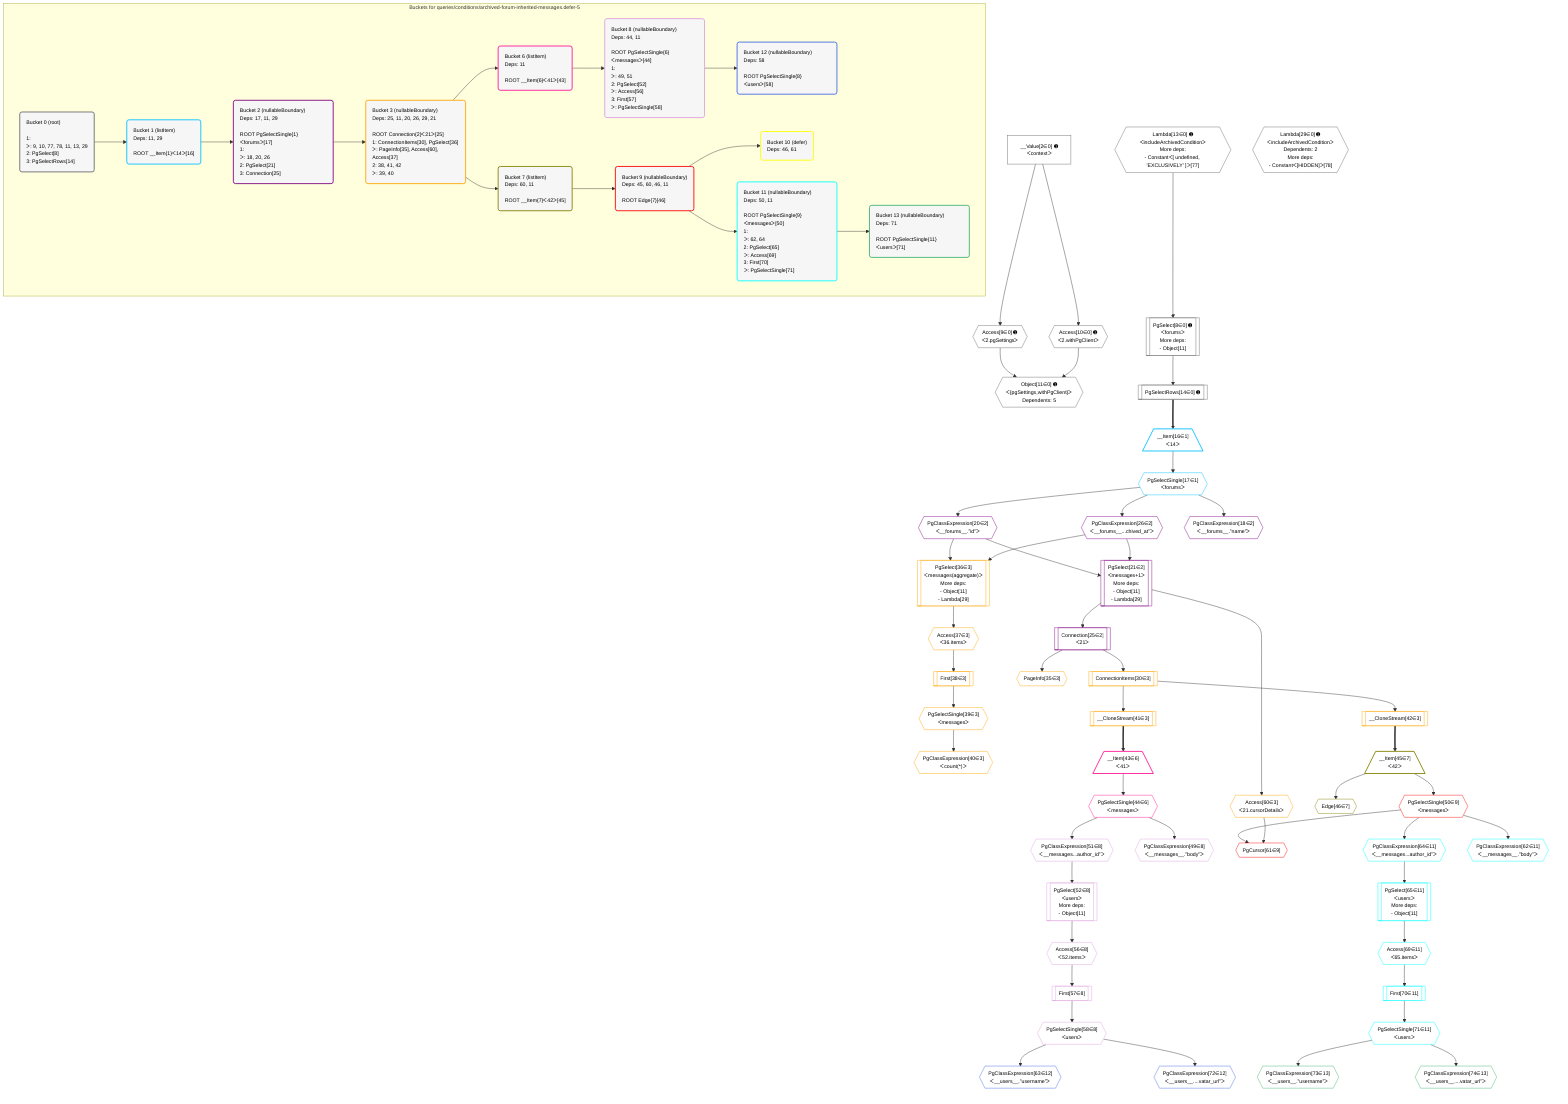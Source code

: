 %%{init: {'themeVariables': { 'fontSize': '12px'}}}%%
graph TD
    classDef path fill:#eee,stroke:#000,color:#000
    classDef plan fill:#fff,stroke-width:1px,color:#000
    classDef itemplan fill:#fff,stroke-width:2px,color:#000
    classDef unbatchedplan fill:#dff,stroke-width:1px,color:#000
    classDef sideeffectplan fill:#fcc,stroke-width:2px,color:#000
    classDef bucket fill:#f6f6f6,color:#000,stroke-width:2px,text-align:left

    subgraph "Buckets for queries/conditions/archived-forum-inherited-messages.defer-5"
    Bucket0("Bucket 0 (root)<br /><br />1: <br />ᐳ: 9, 10, 77, 78, 11, 13, 29<br />2: PgSelect[8]<br />3: PgSelectRows[14]"):::bucket
    Bucket1("Bucket 1 (listItem)<br />Deps: 11, 29<br /><br />ROOT __Item{1}ᐸ14ᐳ[16]"):::bucket
    Bucket2("Bucket 2 (nullableBoundary)<br />Deps: 17, 11, 29<br /><br />ROOT PgSelectSingle{1}ᐸforumsᐳ[17]<br />1: <br />ᐳ: 18, 20, 26<br />2: PgSelect[21]<br />3: Connection[25]"):::bucket
    Bucket3("Bucket 3 (nullableBoundary)<br />Deps: 25, 11, 20, 26, 29, 21<br /><br />ROOT Connection{2}ᐸ21ᐳ[25]<br />1: ConnectionItems[30], PgSelect[36]<br />ᐳ: PageInfo[35], Access[60], Access[37]<br />2: 38, 41, 42<br />ᐳ: 39, 40"):::bucket
    Bucket6("Bucket 6 (listItem)<br />Deps: 11<br /><br />ROOT __Item{6}ᐸ41ᐳ[43]"):::bucket
    Bucket7("Bucket 7 (listItem)<br />Deps: 60, 11<br /><br />ROOT __Item{7}ᐸ42ᐳ[45]"):::bucket
    Bucket8("Bucket 8 (nullableBoundary)<br />Deps: 44, 11<br /><br />ROOT PgSelectSingle{6}ᐸmessagesᐳ[44]<br />1: <br />ᐳ: 49, 51<br />2: PgSelect[52]<br />ᐳ: Access[56]<br />3: First[57]<br />ᐳ: PgSelectSingle[58]"):::bucket
    Bucket9("Bucket 9 (nullableBoundary)<br />Deps: 45, 60, 46, 11<br /><br />ROOT Edge{7}[46]"):::bucket
    Bucket10("Bucket 10 (defer)<br />Deps: 46, 61"):::bucket
    Bucket11("Bucket 11 (nullableBoundary)<br />Deps: 50, 11<br /><br />ROOT PgSelectSingle{9}ᐸmessagesᐳ[50]<br />1: <br />ᐳ: 62, 64<br />2: PgSelect[65]<br />ᐳ: Access[69]<br />3: First[70]<br />ᐳ: PgSelectSingle[71]"):::bucket
    Bucket12("Bucket 12 (nullableBoundary)<br />Deps: 58<br /><br />ROOT PgSelectSingle{8}ᐸusersᐳ[58]"):::bucket
    Bucket13("Bucket 13 (nullableBoundary)<br />Deps: 71<br /><br />ROOT PgSelectSingle{11}ᐸusersᐳ[71]"):::bucket
    end
    Bucket0 --> Bucket1
    Bucket1 --> Bucket2
    Bucket2 --> Bucket3
    Bucket3 --> Bucket6 & Bucket7
    Bucket6 --> Bucket8
    Bucket7 --> Bucket9
    Bucket8 --> Bucket12
    Bucket9 --> Bucket10 & Bucket11
    Bucket11 --> Bucket13

    %% plan dependencies
    PgSelect8[["PgSelect[8∈0] ➊<br />ᐸforumsᐳ<br />More deps:<br />- Object[11]"]]:::plan
    Lambda13{{"Lambda[13∈0] ➊<br />ᐸincludeArchivedConditionᐳ<br />More deps:<br />- Constantᐸ[ undefined, 'EXCLUSIVELY' ]ᐳ[77]"}}:::plan
    Lambda13 --> PgSelect8
    Object11{{"Object[11∈0] ➊<br />ᐸ{pgSettings,withPgClient}ᐳ<br />Dependents: 5"}}:::plan
    Access9{{"Access[9∈0] ➊<br />ᐸ2.pgSettingsᐳ"}}:::plan
    Access10{{"Access[10∈0] ➊<br />ᐸ2.withPgClientᐳ"}}:::plan
    Access9 & Access10 --> Object11
    __Value2["__Value[2∈0] ➊<br />ᐸcontextᐳ"]:::plan
    __Value2 --> Access9
    __Value2 --> Access10
    PgSelectRows14[["PgSelectRows[14∈0] ➊"]]:::plan
    PgSelect8 --> PgSelectRows14
    Lambda29{{"Lambda[29∈0] ➊<br />ᐸincludeArchivedConditionᐳ<br />Dependents: 2<br />More deps:<br />- Constantᐸ[HIDDEN]ᐳ[78]"}}:::plan
    __Item16[/"__Item[16∈1]<br />ᐸ14ᐳ"\]:::itemplan
    PgSelectRows14 ==> __Item16
    PgSelectSingle17{{"PgSelectSingle[17∈1]<br />ᐸforumsᐳ"}}:::plan
    __Item16 --> PgSelectSingle17
    PgSelect21[["PgSelect[21∈2]<br />ᐸmessages+1ᐳ<br />More deps:<br />- Object[11]<br />- Lambda[29]"]]:::plan
    PgClassExpression20{{"PgClassExpression[20∈2]<br />ᐸ__forums__.”id”ᐳ"}}:::plan
    PgClassExpression26{{"PgClassExpression[26∈2]<br />ᐸ__forums__...chived_at”ᐳ"}}:::plan
    PgClassExpression20 & PgClassExpression26 --> PgSelect21
    PgClassExpression18{{"PgClassExpression[18∈2]<br />ᐸ__forums__.”name”ᐳ"}}:::plan
    PgSelectSingle17 --> PgClassExpression18
    PgSelectSingle17 --> PgClassExpression20
    Connection25[["Connection[25∈2]<br />ᐸ21ᐳ"]]:::plan
    PgSelect21 --> Connection25
    PgSelectSingle17 --> PgClassExpression26
    PgSelect36[["PgSelect[36∈3]<br />ᐸmessages(aggregate)ᐳ<br />More deps:<br />- Object[11]<br />- Lambda[29]"]]:::plan
    PgClassExpression20 & PgClassExpression26 --> PgSelect36
    ConnectionItems30[["ConnectionItems[30∈3]"]]:::plan
    Connection25 --> ConnectionItems30
    PageInfo35{{"PageInfo[35∈3]"}}:::plan
    Connection25 --> PageInfo35
    Access37{{"Access[37∈3]<br />ᐸ36.itemsᐳ"}}:::plan
    PgSelect36 --> Access37
    First38[["First[38∈3]"]]:::plan
    Access37 --> First38
    PgSelectSingle39{{"PgSelectSingle[39∈3]<br />ᐸmessagesᐳ"}}:::plan
    First38 --> PgSelectSingle39
    PgClassExpression40{{"PgClassExpression[40∈3]<br />ᐸcount(*)ᐳ"}}:::plan
    PgSelectSingle39 --> PgClassExpression40
    __CloneStream41[["__CloneStream[41∈3]"]]:::plan
    ConnectionItems30 --> __CloneStream41
    __CloneStream42[["__CloneStream[42∈3]"]]:::plan
    ConnectionItems30 --> __CloneStream42
    Access60{{"Access[60∈3]<br />ᐸ21.cursorDetailsᐳ"}}:::plan
    PgSelect21 --> Access60
    __Item43[/"__Item[43∈6]<br />ᐸ41ᐳ"\]:::itemplan
    __CloneStream41 ==> __Item43
    PgSelectSingle44{{"PgSelectSingle[44∈6]<br />ᐸmessagesᐳ"}}:::plan
    __Item43 --> PgSelectSingle44
    __Item45[/"__Item[45∈7]<br />ᐸ42ᐳ"\]:::itemplan
    __CloneStream42 ==> __Item45
    Edge46{{"Edge[46∈7]"}}:::plan
    __Item45 --> Edge46
    PgSelect52[["PgSelect[52∈8]<br />ᐸusersᐳ<br />More deps:<br />- Object[11]"]]:::plan
    PgClassExpression51{{"PgClassExpression[51∈8]<br />ᐸ__messages...author_id”ᐳ"}}:::plan
    PgClassExpression51 --> PgSelect52
    PgClassExpression49{{"PgClassExpression[49∈8]<br />ᐸ__messages__.”body”ᐳ"}}:::plan
    PgSelectSingle44 --> PgClassExpression49
    PgSelectSingle44 --> PgClassExpression51
    Access56{{"Access[56∈8]<br />ᐸ52.itemsᐳ"}}:::plan
    PgSelect52 --> Access56
    First57[["First[57∈8]"]]:::plan
    Access56 --> First57
    PgSelectSingle58{{"PgSelectSingle[58∈8]<br />ᐸusersᐳ"}}:::plan
    First57 --> PgSelectSingle58
    PgCursor61{{"PgCursor[61∈9]"}}:::plan
    PgSelectSingle50{{"PgSelectSingle[50∈9]<br />ᐸmessagesᐳ"}}:::plan
    PgSelectSingle50 & Access60 --> PgCursor61
    __Item45 --> PgSelectSingle50
    PgSelect65[["PgSelect[65∈11]<br />ᐸusersᐳ<br />More deps:<br />- Object[11]"]]:::plan
    PgClassExpression64{{"PgClassExpression[64∈11]<br />ᐸ__messages...author_id”ᐳ"}}:::plan
    PgClassExpression64 --> PgSelect65
    PgClassExpression62{{"PgClassExpression[62∈11]<br />ᐸ__messages__.”body”ᐳ"}}:::plan
    PgSelectSingle50 --> PgClassExpression62
    PgSelectSingle50 --> PgClassExpression64
    Access69{{"Access[69∈11]<br />ᐸ65.itemsᐳ"}}:::plan
    PgSelect65 --> Access69
    First70[["First[70∈11]"]]:::plan
    Access69 --> First70
    PgSelectSingle71{{"PgSelectSingle[71∈11]<br />ᐸusersᐳ"}}:::plan
    First70 --> PgSelectSingle71
    PgClassExpression63{{"PgClassExpression[63∈12]<br />ᐸ__users__.”username”ᐳ"}}:::plan
    PgSelectSingle58 --> PgClassExpression63
    PgClassExpression72{{"PgClassExpression[72∈12]<br />ᐸ__users__....vatar_url”ᐳ"}}:::plan
    PgSelectSingle58 --> PgClassExpression72
    PgClassExpression73{{"PgClassExpression[73∈13]<br />ᐸ__users__.”username”ᐳ"}}:::plan
    PgSelectSingle71 --> PgClassExpression73
    PgClassExpression74{{"PgClassExpression[74∈13]<br />ᐸ__users__....vatar_url”ᐳ"}}:::plan
    PgSelectSingle71 --> PgClassExpression74

    %% define steps
    classDef bucket0 stroke:#696969
    class Bucket0,__Value2,PgSelect8,Access9,Access10,Object11,Lambda13,PgSelectRows14,Lambda29 bucket0
    classDef bucket1 stroke:#00bfff
    class Bucket1,__Item16,PgSelectSingle17 bucket1
    classDef bucket2 stroke:#7f007f
    class Bucket2,PgClassExpression18,PgClassExpression20,PgSelect21,Connection25,PgClassExpression26 bucket2
    classDef bucket3 stroke:#ffa500
    class Bucket3,ConnectionItems30,PageInfo35,PgSelect36,Access37,First38,PgSelectSingle39,PgClassExpression40,__CloneStream41,__CloneStream42,Access60 bucket3
    classDef bucket6 stroke:#ff1493
    class Bucket6,__Item43,PgSelectSingle44 bucket6
    classDef bucket7 stroke:#808000
    class Bucket7,__Item45,Edge46 bucket7
    classDef bucket8 stroke:#dda0dd
    class Bucket8,PgClassExpression49,PgClassExpression51,PgSelect52,Access56,First57,PgSelectSingle58 bucket8
    classDef bucket9 stroke:#ff0000
    class Bucket9,PgSelectSingle50,PgCursor61 bucket9
    classDef bucket10 stroke:#ffff00
    class Bucket10 bucket10
    classDef bucket11 stroke:#00ffff
    class Bucket11,PgClassExpression62,PgClassExpression64,PgSelect65,Access69,First70,PgSelectSingle71 bucket11
    classDef bucket12 stroke:#4169e1
    class Bucket12,PgClassExpression63,PgClassExpression72 bucket12
    classDef bucket13 stroke:#3cb371
    class Bucket13,PgClassExpression73,PgClassExpression74 bucket13